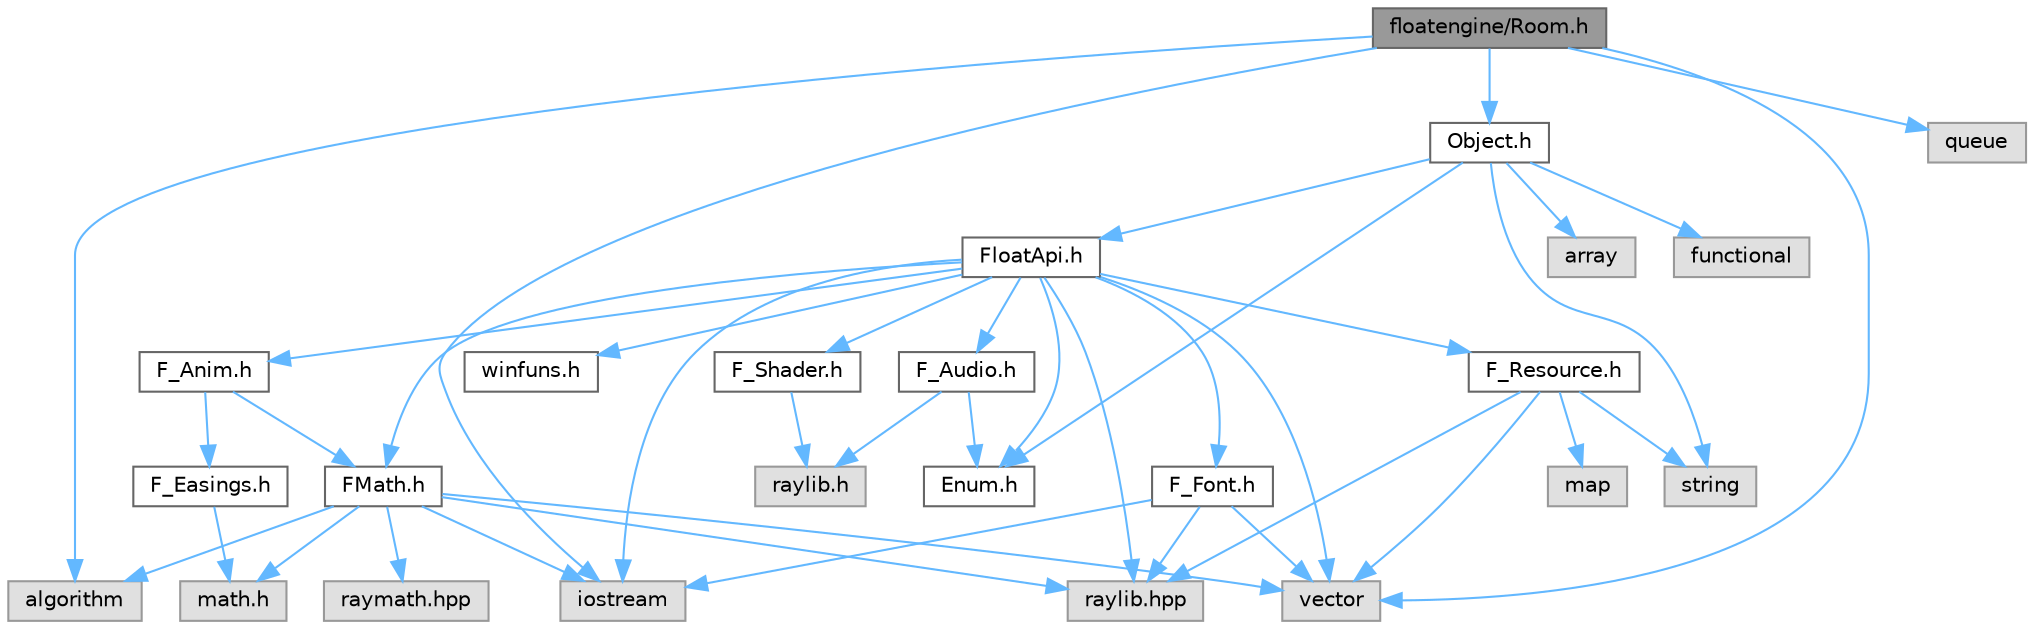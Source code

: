 digraph "floatengine/Room.h"
{
 // LATEX_PDF_SIZE
  bgcolor="transparent";
  edge [fontname=Helvetica,fontsize=10,labelfontname=Helvetica,labelfontsize=10];
  node [fontname=Helvetica,fontsize=10,shape=box,height=0.2,width=0.4];
  Node1 [id="Node000001",label="floatengine/Room.h",height=0.2,width=0.4,color="gray40", fillcolor="grey60", style="filled", fontcolor="black",tooltip=" "];
  Node1 -> Node2 [id="edge1_Node000001_Node000002",color="steelblue1",style="solid",tooltip=" "];
  Node2 [id="Node000002",label="Object.h",height=0.2,width=0.4,color="grey40", fillcolor="white", style="filled",URL="$_object_8h.html",tooltip="游戏对象类"];
  Node2 -> Node3 [id="edge2_Node000002_Node000003",color="steelblue1",style="solid",tooltip=" "];
  Node3 [id="Node000003",label="FloatApi.h",height=0.2,width=0.4,color="grey40", fillcolor="white", style="filled",URL="$_float_api_8h.html",tooltip="浮动引擎API"];
  Node3 -> Node4 [id="edge3_Node000003_Node000004",color="steelblue1",style="solid",tooltip=" "];
  Node4 [id="Node000004",label="raylib.hpp",height=0.2,width=0.4,color="grey60", fillcolor="#E0E0E0", style="filled",tooltip=" "];
  Node3 -> Node5 [id="edge4_Node000003_Node000005",color="steelblue1",style="solid",tooltip=" "];
  Node5 [id="Node000005",label="iostream",height=0.2,width=0.4,color="grey60", fillcolor="#E0E0E0", style="filled",tooltip=" "];
  Node3 -> Node6 [id="edge5_Node000003_Node000006",color="steelblue1",style="solid",tooltip=" "];
  Node6 [id="Node000006",label="vector",height=0.2,width=0.4,color="grey60", fillcolor="#E0E0E0", style="filled",tooltip=" "];
  Node3 -> Node7 [id="edge6_Node000003_Node000007",color="steelblue1",style="solid",tooltip=" "];
  Node7 [id="Node000007",label="F_Resource.h",height=0.2,width=0.4,color="grey40", fillcolor="white", style="filled",URL="$_f___resource_8h.html",tooltip="资源管理类"];
  Node7 -> Node4 [id="edge7_Node000007_Node000004",color="steelblue1",style="solid",tooltip=" "];
  Node7 -> Node8 [id="edge8_Node000007_Node000008",color="steelblue1",style="solid",tooltip=" "];
  Node8 [id="Node000008",label="map",height=0.2,width=0.4,color="grey60", fillcolor="#E0E0E0", style="filled",tooltip=" "];
  Node7 -> Node9 [id="edge9_Node000007_Node000009",color="steelblue1",style="solid",tooltip=" "];
  Node9 [id="Node000009",label="string",height=0.2,width=0.4,color="grey60", fillcolor="#E0E0E0", style="filled",tooltip=" "];
  Node7 -> Node6 [id="edge10_Node000007_Node000006",color="steelblue1",style="solid",tooltip=" "];
  Node3 -> Node10 [id="edge11_Node000003_Node000010",color="steelblue1",style="solid",tooltip=" "];
  Node10 [id="Node000010",label="FMath.h",height=0.2,width=0.4,color="grey40", fillcolor="white", style="filled",URL="$_f_math_8h.html",tooltip="数学工具类"];
  Node10 -> Node11 [id="edge12_Node000010_Node000011",color="steelblue1",style="solid",tooltip=" "];
  Node11 [id="Node000011",label="math.h",height=0.2,width=0.4,color="grey60", fillcolor="#E0E0E0", style="filled",tooltip=" "];
  Node10 -> Node4 [id="edge13_Node000010_Node000004",color="steelblue1",style="solid",tooltip=" "];
  Node10 -> Node12 [id="edge14_Node000010_Node000012",color="steelblue1",style="solid",tooltip=" "];
  Node12 [id="Node000012",label="raymath.hpp",height=0.2,width=0.4,color="grey60", fillcolor="#E0E0E0", style="filled",tooltip=" "];
  Node10 -> Node5 [id="edge15_Node000010_Node000005",color="steelblue1",style="solid",tooltip=" "];
  Node10 -> Node6 [id="edge16_Node000010_Node000006",color="steelblue1",style="solid",tooltip=" "];
  Node10 -> Node13 [id="edge17_Node000010_Node000013",color="steelblue1",style="solid",tooltip=" "];
  Node13 [id="Node000013",label="algorithm",height=0.2,width=0.4,color="grey60", fillcolor="#E0E0E0", style="filled",tooltip=" "];
  Node3 -> Node14 [id="edge18_Node000003_Node000014",color="steelblue1",style="solid",tooltip=" "];
  Node14 [id="Node000014",label="F_Audio.h",height=0.2,width=0.4,color="grey40", fillcolor="white", style="filled",URL="$_f___audio_8h.html",tooltip="音频类"];
  Node14 -> Node15 [id="edge19_Node000014_Node000015",color="steelblue1",style="solid",tooltip=" "];
  Node15 [id="Node000015",label="raylib.h",height=0.2,width=0.4,color="grey60", fillcolor="#E0E0E0", style="filled",tooltip=" "];
  Node14 -> Node16 [id="edge20_Node000014_Node000016",color="steelblue1",style="solid",tooltip=" "];
  Node16 [id="Node000016",label="Enum.h",height=0.2,width=0.4,color="grey40", fillcolor="white", style="filled",URL="$_enum_8h.html",tooltip="枚举和常量定义"];
  Node3 -> Node17 [id="edge21_Node000003_Node000017",color="steelblue1",style="solid",tooltip=" "];
  Node17 [id="Node000017",label="winfuns.h",height=0.2,width=0.4,color="grey40", fillcolor="white", style="filled",URL="$winfuns_8h.html",tooltip=" "];
  Node3 -> Node18 [id="edge22_Node000003_Node000018",color="steelblue1",style="solid",tooltip=" "];
  Node18 [id="Node000018",label="F_Shader.h",height=0.2,width=0.4,color="grey40", fillcolor="white", style="filled",URL="$_f___shader_8h.html",tooltip="着色器管理类"];
  Node18 -> Node15 [id="edge23_Node000018_Node000015",color="steelblue1",style="solid",tooltip=" "];
  Node3 -> Node19 [id="edge24_Node000003_Node000019",color="steelblue1",style="solid",tooltip=" "];
  Node19 [id="Node000019",label="F_Font.h",height=0.2,width=0.4,color="grey40", fillcolor="white", style="filled",URL="$_f___font_8h.html",tooltip="字体管理类"];
  Node19 -> Node5 [id="edge25_Node000019_Node000005",color="steelblue1",style="solid",tooltip=" "];
  Node19 -> Node6 [id="edge26_Node000019_Node000006",color="steelblue1",style="solid",tooltip=" "];
  Node19 -> Node4 [id="edge27_Node000019_Node000004",color="steelblue1",style="solid",tooltip=" "];
  Node3 -> Node20 [id="edge28_Node000003_Node000020",color="steelblue1",style="solid",tooltip=" "];
  Node20 [id="Node000020",label="F_Anim.h",height=0.2,width=0.4,color="grey40", fillcolor="white", style="filled",URL="$_f___anim_8h.html",tooltip=" "];
  Node20 -> Node10 [id="edge29_Node000020_Node000010",color="steelblue1",style="solid",tooltip=" "];
  Node20 -> Node21 [id="edge30_Node000020_Node000021",color="steelblue1",style="solid",tooltip=" "];
  Node21 [id="Node000021",label="F_Easings.h",height=0.2,width=0.4,color="grey40", fillcolor="white", style="filled",URL="$_f___easings_8h.html",tooltip="缓动函数"];
  Node21 -> Node11 [id="edge31_Node000021_Node000011",color="steelblue1",style="solid",tooltip=" "];
  Node3 -> Node16 [id="edge32_Node000003_Node000016",color="steelblue1",style="solid",tooltip=" "];
  Node2 -> Node9 [id="edge33_Node000002_Node000009",color="steelblue1",style="solid",tooltip=" "];
  Node2 -> Node16 [id="edge34_Node000002_Node000016",color="steelblue1",style="solid",tooltip=" "];
  Node2 -> Node22 [id="edge35_Node000002_Node000022",color="steelblue1",style="solid",tooltip=" "];
  Node22 [id="Node000022",label="array",height=0.2,width=0.4,color="grey60", fillcolor="#E0E0E0", style="filled",tooltip=" "];
  Node2 -> Node23 [id="edge36_Node000002_Node000023",color="steelblue1",style="solid",tooltip=" "];
  Node23 [id="Node000023",label="functional",height=0.2,width=0.4,color="grey60", fillcolor="#E0E0E0", style="filled",tooltip=" "];
  Node1 -> Node6 [id="edge37_Node000001_Node000006",color="steelblue1",style="solid",tooltip=" "];
  Node1 -> Node5 [id="edge38_Node000001_Node000005",color="steelblue1",style="solid",tooltip=" "];
  Node1 -> Node13 [id="edge39_Node000001_Node000013",color="steelblue1",style="solid",tooltip=" "];
  Node1 -> Node24 [id="edge40_Node000001_Node000024",color="steelblue1",style="solid",tooltip=" "];
  Node24 [id="Node000024",label="queue",height=0.2,width=0.4,color="grey60", fillcolor="#E0E0E0", style="filled",tooltip=" "];
}
